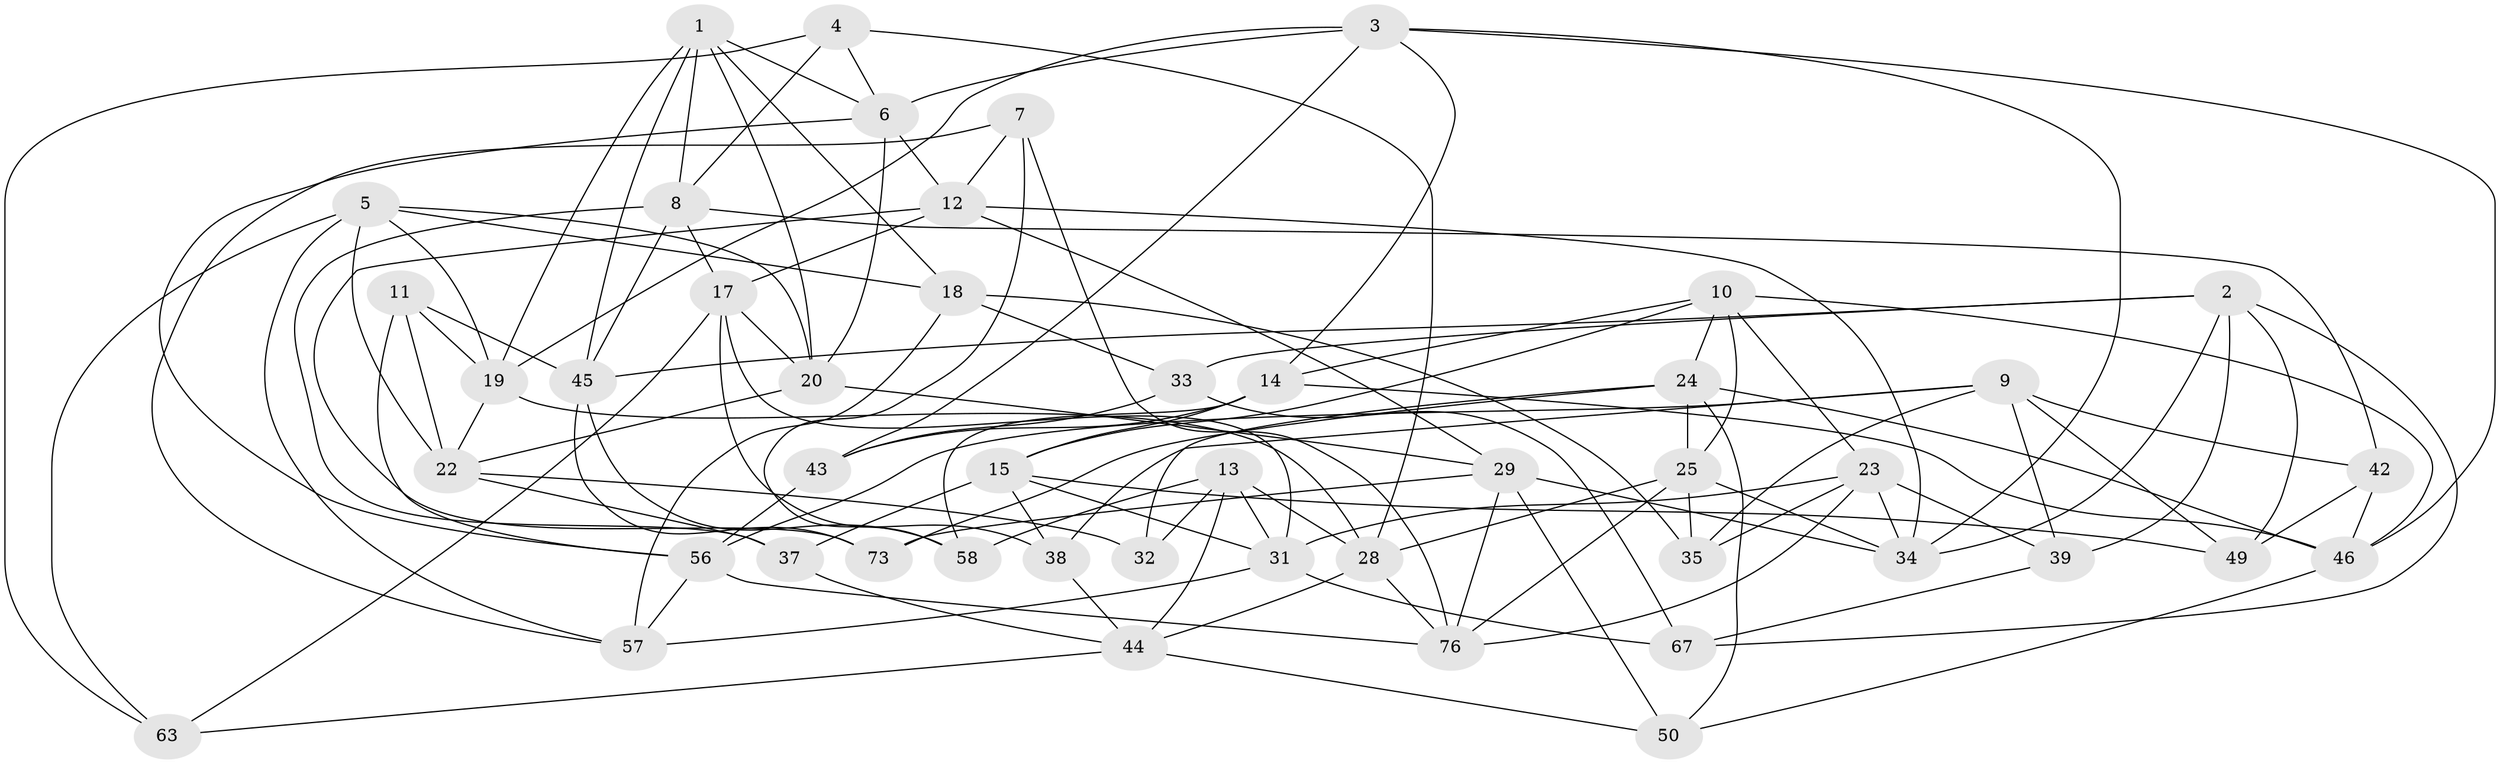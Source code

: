 // original degree distribution, {4: 1.0}
// Generated by graph-tools (version 1.1) at 2025/42/03/06/25 10:42:23]
// undirected, 47 vertices, 122 edges
graph export_dot {
graph [start="1"]
  node [color=gray90,style=filled];
  1 [super="+21"];
  2 [super="+16"];
  3 [super="+70"];
  4;
  5 [super="+48"];
  6 [super="+26"];
  7;
  8 [super="+60"];
  9 [super="+74"];
  10 [super="+27"];
  11;
  12 [super="+61"];
  13 [super="+51"];
  14 [super="+53"];
  15 [super="+62"];
  17 [super="+75"];
  18 [super="+66"];
  19 [super="+41"];
  20 [super="+36"];
  22 [super="+54"];
  23 [super="+68"];
  24 [super="+30"];
  25 [super="+69"];
  28 [super="+52"];
  29 [super="+40"];
  31 [super="+47"];
  32;
  33;
  34 [super="+55"];
  35;
  37;
  38;
  39;
  42;
  43;
  44 [super="+71"];
  45 [super="+64"];
  46 [super="+65"];
  49;
  50;
  56 [super="+59"];
  57 [super="+72"];
  58;
  63;
  67;
  73;
  76 [super="+77"];
  1 -- 8;
  1 -- 6;
  1 -- 45;
  1 -- 18;
  1 -- 19;
  1 -- 20;
  2 -- 33;
  2 -- 49;
  2 -- 45;
  2 -- 67;
  2 -- 39;
  2 -- 34;
  3 -- 43;
  3 -- 14;
  3 -- 19;
  3 -- 46;
  3 -- 34;
  3 -- 6;
  4 -- 63;
  4 -- 8;
  4 -- 28;
  4 -- 6;
  5 -- 18;
  5 -- 63;
  5 -- 20;
  5 -- 22;
  5 -- 19;
  5 -- 57;
  6 -- 56;
  6 -- 20;
  6 -- 12;
  7 -- 58;
  7 -- 76;
  7 -- 12;
  7 -- 57;
  8 -- 17;
  8 -- 45;
  8 -- 42;
  8 -- 37;
  9 -- 35;
  9 -- 42;
  9 -- 39;
  9 -- 38;
  9 -- 49;
  9 -- 56;
  10 -- 23;
  10 -- 15;
  10 -- 46;
  10 -- 14;
  10 -- 25;
  10 -- 24;
  11 -- 45;
  11 -- 19;
  11 -- 56;
  11 -- 22;
  12 -- 73;
  12 -- 17;
  12 -- 34;
  12 -- 29;
  13 -- 32 [weight=2];
  13 -- 44;
  13 -- 58;
  13 -- 31;
  13 -- 28;
  14 -- 58;
  14 -- 43;
  14 -- 46;
  14 -- 15;
  15 -- 37;
  15 -- 31;
  15 -- 38;
  15 -- 49;
  17 -- 20;
  17 -- 63;
  17 -- 38;
  17 -- 31;
  18 -- 35;
  18 -- 57 [weight=2];
  18 -- 33;
  19 -- 22;
  19 -- 28;
  20 -- 22;
  20 -- 29;
  22 -- 32;
  22 -- 37;
  23 -- 39;
  23 -- 76;
  23 -- 34;
  23 -- 35;
  23 -- 31;
  24 -- 32;
  24 -- 50;
  24 -- 46;
  24 -- 25;
  24 -- 73;
  25 -- 35;
  25 -- 28;
  25 -- 34;
  25 -- 76;
  28 -- 76;
  28 -- 44;
  29 -- 73;
  29 -- 34;
  29 -- 50;
  29 -- 76;
  31 -- 67;
  31 -- 57;
  33 -- 67;
  33 -- 43;
  37 -- 44;
  38 -- 44;
  39 -- 67;
  42 -- 49;
  42 -- 46;
  43 -- 56;
  44 -- 63;
  44 -- 50;
  45 -- 73;
  45 -- 58;
  46 -- 50;
  56 -- 57;
  56 -- 76;
}
